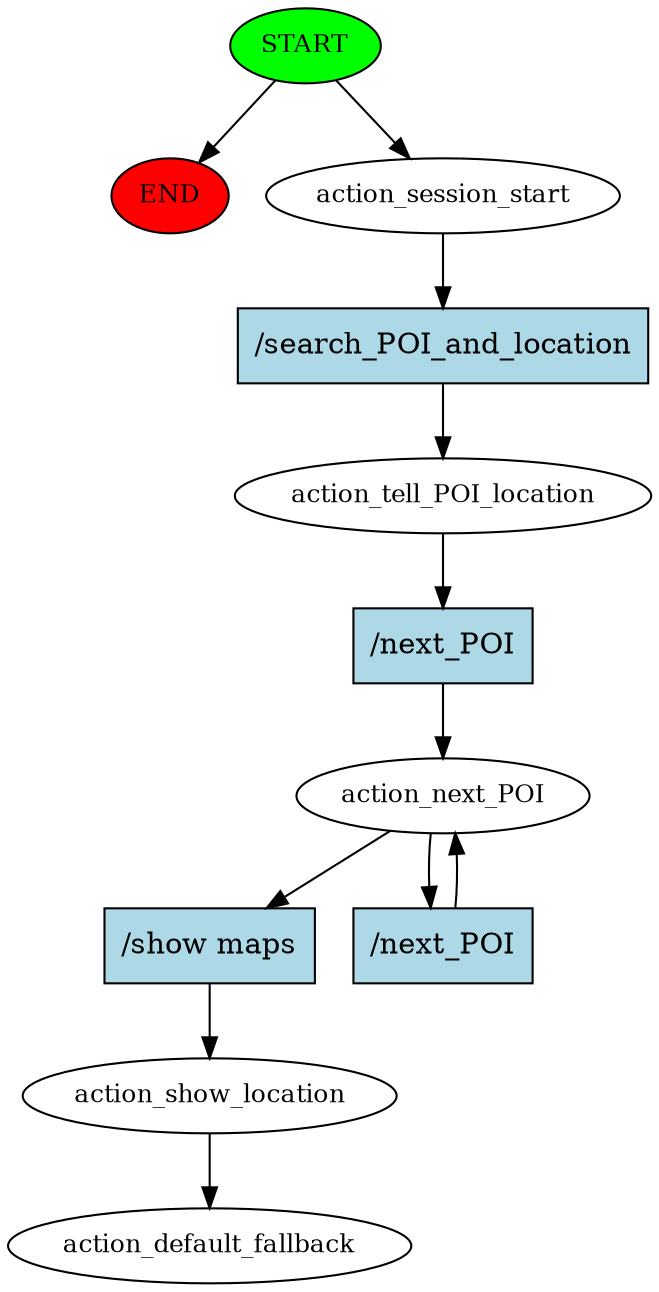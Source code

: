 digraph  {
0 [class="start active", fillcolor=green, fontsize=12, label=START, style=filled];
"-1" [class=end, fillcolor=red, fontsize=12, label=END, style=filled];
1 [class=active, fontsize=12, label=action_session_start];
2 [class=active, fontsize=12, label=action_tell_POI_location];
3 [class=active, fontsize=12, label=action_next_POI];
5 [class=active, fontsize=12, label=action_show_location];
6 [class="dashed active", fontsize=12, label=action_default_fallback];
7 [class="intent active", fillcolor=lightblue, label="/search_POI_and_location", shape=rect, style=filled];
8 [class="intent active", fillcolor=lightblue, label="/next_POI", shape=rect, style=filled];
9 [class="intent active", fillcolor=lightblue, label="/show maps", shape=rect, style=filled];
10 [class="intent active", fillcolor=lightblue, label="/next_POI", shape=rect, style=filled];
0 -> "-1"  [class="", key=NONE, label=""];
0 -> 1  [class=active, key=NONE, label=""];
1 -> 7  [class=active, key=0];
2 -> 8  [class=active, key=0];
3 -> 9  [class=active, key=0];
3 -> 10  [class=active, key=0];
5 -> 6  [class=active, key=NONE, label=""];
7 -> 2  [class=active, key=0];
8 -> 3  [class=active, key=0];
9 -> 5  [class=active, key=0];
10 -> 3  [class=active, key=0];
}
